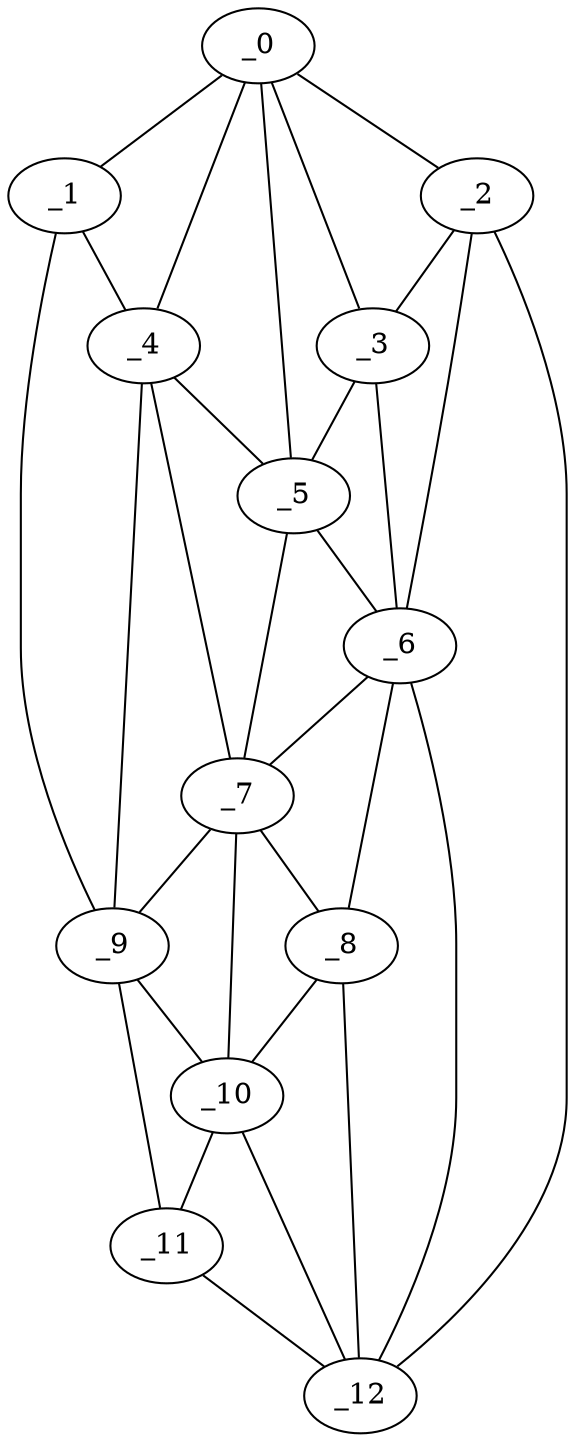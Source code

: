 graph "obj85__65.gxl" {
	_0	 [x=4,
		y=64];
	_1	 [x=36,
		y=27];
	_0 -- _1	 [valence=1];
	_2	 [x=40,
		y=105];
	_0 -- _2	 [valence=1];
	_3	 [x=41,
		y=98];
	_0 -- _3	 [valence=2];
	_4	 [x=51,
		y=50];
	_0 -- _4	 [valence=2];
	_5	 [x=54,
		y=65];
	_0 -- _5	 [valence=2];
	_1 -- _4	 [valence=1];
	_9	 [x=91,
		y=31];
	_1 -- _9	 [valence=1];
	_2 -- _3	 [valence=2];
	_6	 [x=81,
		y=74];
	_2 -- _6	 [valence=2];
	_12	 [x=125,
		y=91];
	_2 -- _12	 [valence=1];
	_3 -- _5	 [valence=2];
	_3 -- _6	 [valence=2];
	_4 -- _5	 [valence=2];
	_7	 [x=84,
		y=67];
	_4 -- _7	 [valence=2];
	_4 -- _9	 [valence=2];
	_5 -- _6	 [valence=1];
	_5 -- _7	 [valence=2];
	_6 -- _7	 [valence=2];
	_8	 [x=86,
		y=73];
	_6 -- _8	 [valence=2];
	_6 -- _12	 [valence=1];
	_7 -- _8	 [valence=2];
	_7 -- _9	 [valence=2];
	_10	 [x=105,
		y=67];
	_7 -- _10	 [valence=2];
	_8 -- _10	 [valence=2];
	_8 -- _12	 [valence=2];
	_9 -- _10	 [valence=2];
	_11	 [x=125,
		y=82];
	_9 -- _11	 [valence=1];
	_10 -- _11	 [valence=2];
	_10 -- _12	 [valence=1];
	_11 -- _12	 [valence=1];
}

